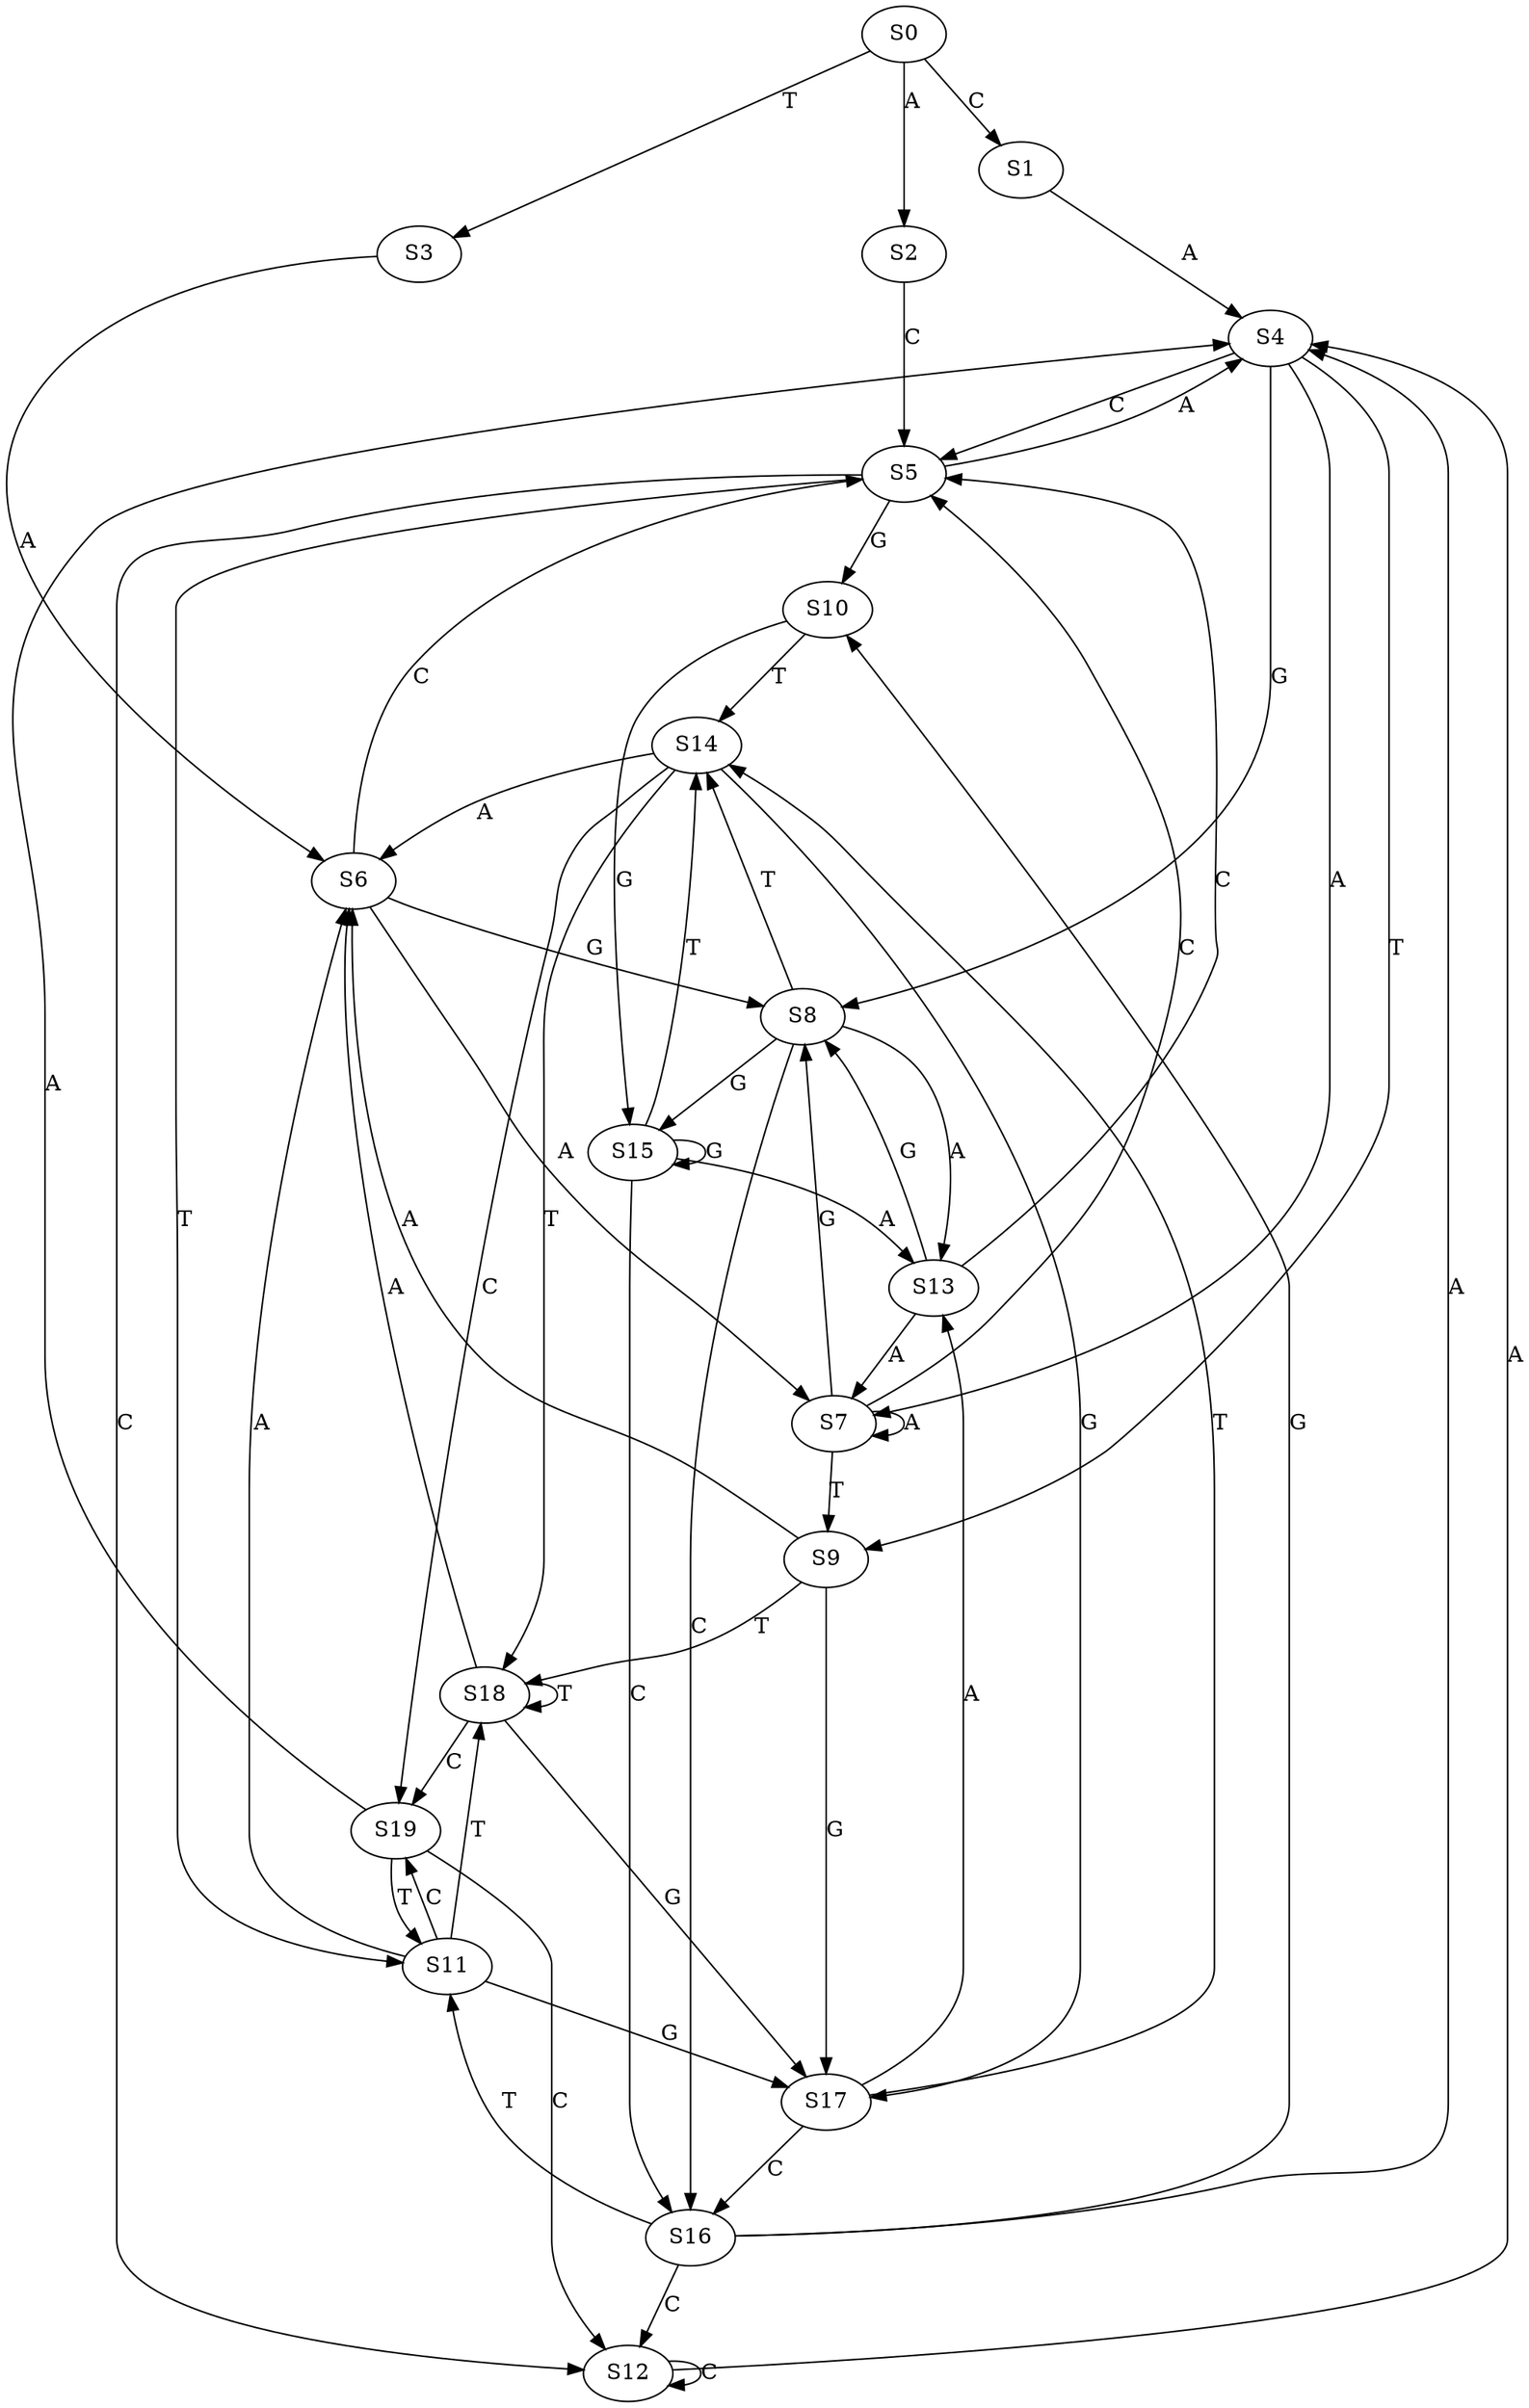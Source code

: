 strict digraph  {
	S0 -> S1 [ label = C ];
	S0 -> S2 [ label = A ];
	S0 -> S3 [ label = T ];
	S1 -> S4 [ label = A ];
	S2 -> S5 [ label = C ];
	S3 -> S6 [ label = A ];
	S4 -> S7 [ label = A ];
	S4 -> S5 [ label = C ];
	S4 -> S8 [ label = G ];
	S4 -> S9 [ label = T ];
	S5 -> S10 [ label = G ];
	S5 -> S11 [ label = T ];
	S5 -> S12 [ label = C ];
	S5 -> S4 [ label = A ];
	S6 -> S8 [ label = G ];
	S6 -> S5 [ label = C ];
	S6 -> S7 [ label = A ];
	S7 -> S8 [ label = G ];
	S7 -> S7 [ label = A ];
	S7 -> S9 [ label = T ];
	S7 -> S5 [ label = C ];
	S8 -> S13 [ label = A ];
	S8 -> S14 [ label = T ];
	S8 -> S15 [ label = G ];
	S8 -> S16 [ label = C ];
	S9 -> S6 [ label = A ];
	S9 -> S17 [ label = G ];
	S9 -> S18 [ label = T ];
	S10 -> S14 [ label = T ];
	S10 -> S15 [ label = G ];
	S11 -> S18 [ label = T ];
	S11 -> S19 [ label = C ];
	S11 -> S6 [ label = A ];
	S11 -> S17 [ label = G ];
	S12 -> S4 [ label = A ];
	S12 -> S12 [ label = C ];
	S13 -> S5 [ label = C ];
	S13 -> S7 [ label = A ];
	S13 -> S8 [ label = G ];
	S14 -> S6 [ label = A ];
	S14 -> S17 [ label = G ];
	S14 -> S18 [ label = T ];
	S14 -> S19 [ label = C ];
	S15 -> S16 [ label = C ];
	S15 -> S15 [ label = G ];
	S15 -> S14 [ label = T ];
	S15 -> S13 [ label = A ];
	S16 -> S11 [ label = T ];
	S16 -> S4 [ label = A ];
	S16 -> S12 [ label = C ];
	S16 -> S10 [ label = G ];
	S17 -> S16 [ label = C ];
	S17 -> S14 [ label = T ];
	S17 -> S13 [ label = A ];
	S18 -> S6 [ label = A ];
	S18 -> S18 [ label = T ];
	S18 -> S17 [ label = G ];
	S18 -> S19 [ label = C ];
	S19 -> S12 [ label = C ];
	S19 -> S11 [ label = T ];
	S19 -> S4 [ label = A ];
}
